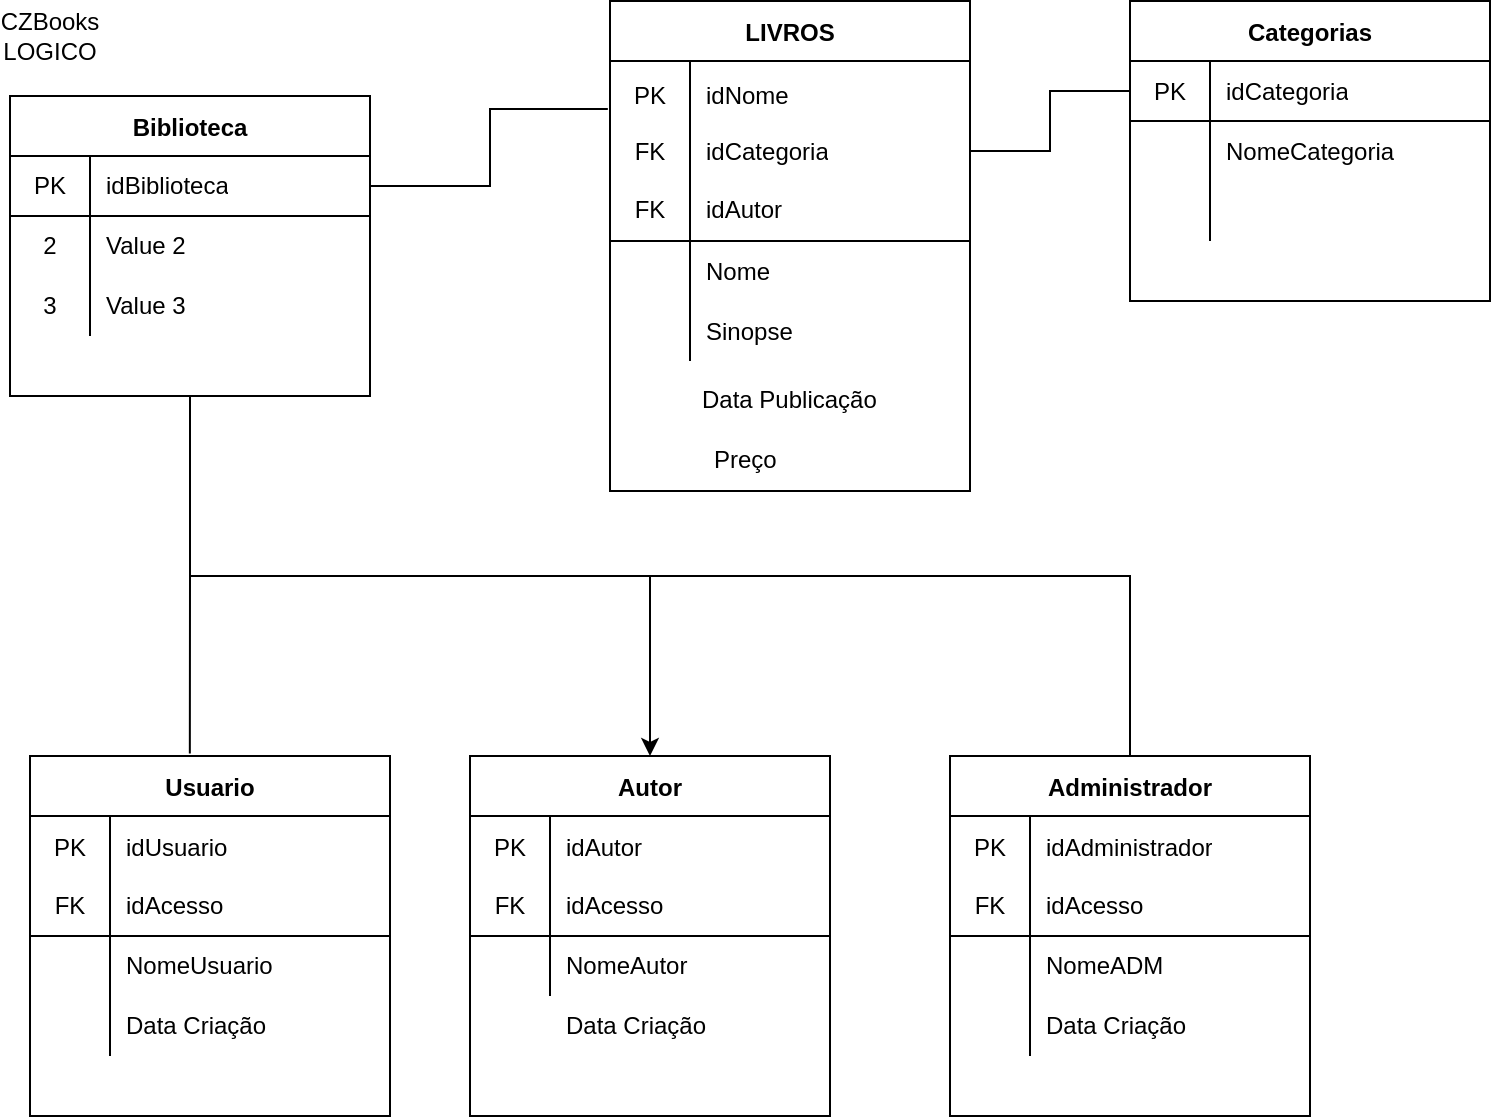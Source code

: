 <mxfile version="14.8.5" type="device"><diagram id="C5RBs43oDa-KdzZeNtuy" name="Page-1"><mxGraphModel dx="1422" dy="705" grid="1" gridSize="10" guides="1" tooltips="1" connect="1" arrows="1" fold="1" page="1" pageScale="1" pageWidth="827" pageHeight="1169" math="0" shadow="0"><root><mxCell id="WIyWlLk6GJQsqaUBKTNV-0"/><mxCell id="WIyWlLk6GJQsqaUBKTNV-1" parent="WIyWlLk6GJQsqaUBKTNV-0"/><mxCell id="mcUM6q9buLzLcAzClkyo-0" value="CZBooks LOGICO" style="text;html=1;strokeColor=none;fillColor=none;align=center;verticalAlign=middle;whiteSpace=wrap;rounded=0;" vertex="1" parent="WIyWlLk6GJQsqaUBKTNV-1"><mxGeometry x="40" y="30" width="40" height="20" as="geometry"/></mxCell><mxCell id="mcUM6q9buLzLcAzClkyo-2" value="LIVROS" style="shape=table;startSize=30;container=1;collapsible=0;childLayout=tableLayout;fixedRows=1;rowLines=0;fontStyle=1;align=center;" vertex="1" parent="WIyWlLk6GJQsqaUBKTNV-1"><mxGeometry x="340" y="22.5" width="180" height="245" as="geometry"/></mxCell><mxCell id="mcUM6q9buLzLcAzClkyo-3" value="" style="shape=partialRectangle;html=1;whiteSpace=wrap;collapsible=0;dropTarget=0;pointerEvents=0;fillColor=none;top=0;left=0;bottom=1;right=0;points=[[0,0.5],[1,0.5]];portConstraint=eastwest;" vertex="1" parent="mcUM6q9buLzLcAzClkyo-2"><mxGeometry y="30" width="180" height="90" as="geometry"/></mxCell><mxCell id="mcUM6q9buLzLcAzClkyo-4" value="PK&lt;br&gt;&lt;br&gt;FK&lt;br&gt;&lt;br&gt;FK" style="shape=partialRectangle;html=1;whiteSpace=wrap;connectable=0;fillColor=none;top=0;left=0;bottom=0;right=0;overflow=hidden;" vertex="1" parent="mcUM6q9buLzLcAzClkyo-3"><mxGeometry width="40" height="90" as="geometry"/></mxCell><mxCell id="mcUM6q9buLzLcAzClkyo-5" value="idNome&lt;br&gt;&lt;br&gt;idCategoria&lt;br&gt;&lt;br&gt;idAutor" style="shape=partialRectangle;html=1;whiteSpace=wrap;connectable=0;fillColor=none;top=0;left=0;bottom=0;right=0;align=left;spacingLeft=6;overflow=hidden;" vertex="1" parent="mcUM6q9buLzLcAzClkyo-3"><mxGeometry x="40" width="140" height="90" as="geometry"/></mxCell><mxCell id="mcUM6q9buLzLcAzClkyo-6" value="" style="shape=partialRectangle;html=1;whiteSpace=wrap;collapsible=0;dropTarget=0;pointerEvents=0;fillColor=none;top=0;left=0;bottom=0;right=0;points=[[0,0.5],[1,0.5]];portConstraint=eastwest;" vertex="1" parent="mcUM6q9buLzLcAzClkyo-2"><mxGeometry y="120" width="180" height="30" as="geometry"/></mxCell><mxCell id="mcUM6q9buLzLcAzClkyo-7" value="" style="shape=partialRectangle;html=1;whiteSpace=wrap;connectable=0;fillColor=none;top=0;left=0;bottom=0;right=0;overflow=hidden;" vertex="1" parent="mcUM6q9buLzLcAzClkyo-6"><mxGeometry width="40" height="30" as="geometry"/></mxCell><mxCell id="mcUM6q9buLzLcAzClkyo-8" value="Nome" style="shape=partialRectangle;html=1;whiteSpace=wrap;connectable=0;fillColor=none;top=0;left=0;bottom=0;right=0;align=left;spacingLeft=6;overflow=hidden;" vertex="1" parent="mcUM6q9buLzLcAzClkyo-6"><mxGeometry x="40" width="140" height="30" as="geometry"/></mxCell><mxCell id="mcUM6q9buLzLcAzClkyo-9" value="" style="shape=partialRectangle;html=1;whiteSpace=wrap;collapsible=0;dropTarget=0;pointerEvents=0;fillColor=none;top=0;left=0;bottom=0;right=0;points=[[0,0.5],[1,0.5]];portConstraint=eastwest;" vertex="1" parent="mcUM6q9buLzLcAzClkyo-2"><mxGeometry y="150" width="180" height="30" as="geometry"/></mxCell><mxCell id="mcUM6q9buLzLcAzClkyo-10" value="" style="shape=partialRectangle;html=1;whiteSpace=wrap;connectable=0;fillColor=none;top=0;left=0;bottom=0;right=0;overflow=hidden;" vertex="1" parent="mcUM6q9buLzLcAzClkyo-9"><mxGeometry width="40" height="30" as="geometry"/></mxCell><mxCell id="mcUM6q9buLzLcAzClkyo-11" value="Sinopse" style="shape=partialRectangle;html=1;whiteSpace=wrap;connectable=0;fillColor=none;top=0;left=0;bottom=0;right=0;align=left;spacingLeft=6;overflow=hidden;" vertex="1" parent="mcUM6q9buLzLcAzClkyo-9"><mxGeometry x="40" width="140" height="30" as="geometry"/></mxCell><mxCell id="mcUM6q9buLzLcAzClkyo-12" value="Categorias" style="shape=table;startSize=30;container=1;collapsible=0;childLayout=tableLayout;fixedRows=1;rowLines=0;fontStyle=1;align=center;" vertex="1" parent="WIyWlLk6GJQsqaUBKTNV-1"><mxGeometry x="600" y="22.5" width="180" height="150" as="geometry"/></mxCell><mxCell id="mcUM6q9buLzLcAzClkyo-13" value="" style="shape=partialRectangle;html=1;whiteSpace=wrap;collapsible=0;dropTarget=0;pointerEvents=0;fillColor=none;top=0;left=0;bottom=1;right=0;points=[[0,0.5],[1,0.5]];portConstraint=eastwest;" vertex="1" parent="mcUM6q9buLzLcAzClkyo-12"><mxGeometry y="30" width="180" height="30" as="geometry"/></mxCell><mxCell id="mcUM6q9buLzLcAzClkyo-14" value="PK" style="shape=partialRectangle;html=1;whiteSpace=wrap;connectable=0;fillColor=none;top=0;left=0;bottom=0;right=0;overflow=hidden;" vertex="1" parent="mcUM6q9buLzLcAzClkyo-13"><mxGeometry width="40" height="30" as="geometry"/></mxCell><mxCell id="mcUM6q9buLzLcAzClkyo-15" value="idCategoria" style="shape=partialRectangle;html=1;whiteSpace=wrap;connectable=0;fillColor=none;top=0;left=0;bottom=0;right=0;align=left;spacingLeft=6;overflow=hidden;" vertex="1" parent="mcUM6q9buLzLcAzClkyo-13"><mxGeometry x="40" width="140" height="30" as="geometry"/></mxCell><mxCell id="mcUM6q9buLzLcAzClkyo-16" value="" style="shape=partialRectangle;html=1;whiteSpace=wrap;collapsible=0;dropTarget=0;pointerEvents=0;fillColor=none;top=0;left=0;bottom=0;right=0;points=[[0,0.5],[1,0.5]];portConstraint=eastwest;" vertex="1" parent="mcUM6q9buLzLcAzClkyo-12"><mxGeometry y="60" width="180" height="30" as="geometry"/></mxCell><mxCell id="mcUM6q9buLzLcAzClkyo-17" value="" style="shape=partialRectangle;html=1;whiteSpace=wrap;connectable=0;fillColor=none;top=0;left=0;bottom=0;right=0;overflow=hidden;" vertex="1" parent="mcUM6q9buLzLcAzClkyo-16"><mxGeometry width="40" height="30" as="geometry"/></mxCell><mxCell id="mcUM6q9buLzLcAzClkyo-18" value="NomeCategoria" style="shape=partialRectangle;html=1;whiteSpace=wrap;connectable=0;fillColor=none;top=0;left=0;bottom=0;right=0;align=left;spacingLeft=6;overflow=hidden;" vertex="1" parent="mcUM6q9buLzLcAzClkyo-16"><mxGeometry x="40" width="140" height="30" as="geometry"/></mxCell><mxCell id="mcUM6q9buLzLcAzClkyo-19" value="" style="shape=partialRectangle;html=1;whiteSpace=wrap;collapsible=0;dropTarget=0;pointerEvents=0;fillColor=none;top=0;left=0;bottom=0;right=0;points=[[0,0.5],[1,0.5]];portConstraint=eastwest;" vertex="1" parent="mcUM6q9buLzLcAzClkyo-12"><mxGeometry y="90" width="180" height="30" as="geometry"/></mxCell><mxCell id="mcUM6q9buLzLcAzClkyo-20" value="" style="shape=partialRectangle;html=1;whiteSpace=wrap;connectable=0;fillColor=none;top=0;left=0;bottom=0;right=0;overflow=hidden;" vertex="1" parent="mcUM6q9buLzLcAzClkyo-19"><mxGeometry width="40" height="30" as="geometry"/></mxCell><mxCell id="mcUM6q9buLzLcAzClkyo-21" value="" style="shape=partialRectangle;html=1;whiteSpace=wrap;connectable=0;fillColor=none;top=0;left=0;bottom=0;right=0;align=left;spacingLeft=6;overflow=hidden;" vertex="1" parent="mcUM6q9buLzLcAzClkyo-19"><mxGeometry x="40" width="140" height="30" as="geometry"/></mxCell><mxCell id="mcUM6q9buLzLcAzClkyo-37" value="&lt;font face=&quot;helvetica&quot;&gt;Data Publicação&lt;/font&gt;" style="text;whiteSpace=wrap;html=1;" vertex="1" parent="WIyWlLk6GJQsqaUBKTNV-1"><mxGeometry x="384" y="207.5" width="105" height="30" as="geometry"/></mxCell><mxCell id="mcUM6q9buLzLcAzClkyo-38" value="&lt;font face=&quot;helvetica&quot;&gt;Preço&lt;/font&gt;" style="text;whiteSpace=wrap;html=1;" vertex="1" parent="WIyWlLk6GJQsqaUBKTNV-1"><mxGeometry x="390" y="237.5" width="105" height="30" as="geometry"/></mxCell><mxCell id="mcUM6q9buLzLcAzClkyo-60" style="edgeStyle=orthogonalEdgeStyle;rounded=0;orthogonalLoop=1;jettySize=auto;html=1;exitX=0.5;exitY=1;exitDx=0;exitDy=0;entryX=0.5;entryY=0;entryDx=0;entryDy=0;" edge="1" parent="WIyWlLk6GJQsqaUBKTNV-1" source="mcUM6q9buLzLcAzClkyo-39" target="mcUM6q9buLzLcAzClkyo-49"><mxGeometry relative="1" as="geometry"/></mxCell><mxCell id="mcUM6q9buLzLcAzClkyo-84" style="edgeStyle=orthogonalEdgeStyle;rounded=0;orthogonalLoop=1;jettySize=auto;html=1;exitX=0.5;exitY=1;exitDx=0;exitDy=0;entryX=0.444;entryY=-0.007;entryDx=0;entryDy=0;entryPerimeter=0;endArrow=none;endFill=0;" edge="1" parent="WIyWlLk6GJQsqaUBKTNV-1" source="mcUM6q9buLzLcAzClkyo-39" target="mcUM6q9buLzLcAzClkyo-64"><mxGeometry relative="1" as="geometry"/></mxCell><mxCell id="mcUM6q9buLzLcAzClkyo-85" style="edgeStyle=orthogonalEdgeStyle;rounded=0;orthogonalLoop=1;jettySize=auto;html=1;exitX=0.5;exitY=1;exitDx=0;exitDy=0;entryX=0.5;entryY=0;entryDx=0;entryDy=0;endArrow=none;endFill=0;" edge="1" parent="WIyWlLk6GJQsqaUBKTNV-1" source="mcUM6q9buLzLcAzClkyo-39" target="mcUM6q9buLzLcAzClkyo-74"><mxGeometry relative="1" as="geometry"/></mxCell><mxCell id="mcUM6q9buLzLcAzClkyo-39" value="Biblioteca" style="shape=table;startSize=30;container=1;collapsible=0;childLayout=tableLayout;fixedRows=1;rowLines=0;fontStyle=1;align=center;" vertex="1" parent="WIyWlLk6GJQsqaUBKTNV-1"><mxGeometry x="40" y="70" width="180" height="150" as="geometry"/></mxCell><mxCell id="mcUM6q9buLzLcAzClkyo-40" value="" style="shape=partialRectangle;html=1;whiteSpace=wrap;collapsible=0;dropTarget=0;pointerEvents=0;fillColor=none;top=0;left=0;bottom=1;right=0;points=[[0,0.5],[1,0.5]];portConstraint=eastwest;" vertex="1" parent="mcUM6q9buLzLcAzClkyo-39"><mxGeometry y="30" width="180" height="30" as="geometry"/></mxCell><mxCell id="mcUM6q9buLzLcAzClkyo-41" value="PK" style="shape=partialRectangle;html=1;whiteSpace=wrap;connectable=0;fillColor=none;top=0;left=0;bottom=0;right=0;overflow=hidden;" vertex="1" parent="mcUM6q9buLzLcAzClkyo-40"><mxGeometry width="40" height="30" as="geometry"/></mxCell><mxCell id="mcUM6q9buLzLcAzClkyo-42" value="idBiblioteca" style="shape=partialRectangle;html=1;whiteSpace=wrap;connectable=0;fillColor=none;top=0;left=0;bottom=0;right=0;align=left;spacingLeft=6;overflow=hidden;" vertex="1" parent="mcUM6q9buLzLcAzClkyo-40"><mxGeometry x="40" width="140" height="30" as="geometry"/></mxCell><mxCell id="mcUM6q9buLzLcAzClkyo-43" value="" style="shape=partialRectangle;html=1;whiteSpace=wrap;collapsible=0;dropTarget=0;pointerEvents=0;fillColor=none;top=0;left=0;bottom=0;right=0;points=[[0,0.5],[1,0.5]];portConstraint=eastwest;" vertex="1" parent="mcUM6q9buLzLcAzClkyo-39"><mxGeometry y="60" width="180" height="30" as="geometry"/></mxCell><mxCell id="mcUM6q9buLzLcAzClkyo-44" value="2" style="shape=partialRectangle;html=1;whiteSpace=wrap;connectable=0;fillColor=none;top=0;left=0;bottom=0;right=0;overflow=hidden;" vertex="1" parent="mcUM6q9buLzLcAzClkyo-43"><mxGeometry width="40" height="30" as="geometry"/></mxCell><mxCell id="mcUM6q9buLzLcAzClkyo-45" value="Value 2" style="shape=partialRectangle;html=1;whiteSpace=wrap;connectable=0;fillColor=none;top=0;left=0;bottom=0;right=0;align=left;spacingLeft=6;overflow=hidden;" vertex="1" parent="mcUM6q9buLzLcAzClkyo-43"><mxGeometry x="40" width="140" height="30" as="geometry"/></mxCell><mxCell id="mcUM6q9buLzLcAzClkyo-46" value="" style="shape=partialRectangle;html=1;whiteSpace=wrap;collapsible=0;dropTarget=0;pointerEvents=0;fillColor=none;top=0;left=0;bottom=0;right=0;points=[[0,0.5],[1,0.5]];portConstraint=eastwest;" vertex="1" parent="mcUM6q9buLzLcAzClkyo-39"><mxGeometry y="90" width="180" height="30" as="geometry"/></mxCell><mxCell id="mcUM6q9buLzLcAzClkyo-47" value="3" style="shape=partialRectangle;html=1;whiteSpace=wrap;connectable=0;fillColor=none;top=0;left=0;bottom=0;right=0;overflow=hidden;" vertex="1" parent="mcUM6q9buLzLcAzClkyo-46"><mxGeometry width="40" height="30" as="geometry"/></mxCell><mxCell id="mcUM6q9buLzLcAzClkyo-48" value="Value 3" style="shape=partialRectangle;html=1;whiteSpace=wrap;connectable=0;fillColor=none;top=0;left=0;bottom=0;right=0;align=left;spacingLeft=6;overflow=hidden;" vertex="1" parent="mcUM6q9buLzLcAzClkyo-46"><mxGeometry x="40" width="140" height="30" as="geometry"/></mxCell><mxCell id="mcUM6q9buLzLcAzClkyo-49" value="Autor" style="shape=table;startSize=30;container=1;collapsible=0;childLayout=tableLayout;fixedRows=1;rowLines=0;fontStyle=1;align=center;" vertex="1" parent="WIyWlLk6GJQsqaUBKTNV-1"><mxGeometry x="270" y="400" width="180" height="180" as="geometry"/></mxCell><mxCell id="mcUM6q9buLzLcAzClkyo-50" value="" style="shape=partialRectangle;html=1;whiteSpace=wrap;collapsible=0;dropTarget=0;pointerEvents=0;fillColor=none;top=0;left=0;bottom=1;right=0;points=[[0,0.5],[1,0.5]];portConstraint=eastwest;" vertex="1" parent="mcUM6q9buLzLcAzClkyo-49"><mxGeometry y="30" width="180" height="60" as="geometry"/></mxCell><mxCell id="mcUM6q9buLzLcAzClkyo-51" value="PK&lt;br&gt;&lt;br&gt;FK" style="shape=partialRectangle;html=1;whiteSpace=wrap;connectable=0;fillColor=none;top=0;left=0;bottom=0;right=0;overflow=hidden;" vertex="1" parent="mcUM6q9buLzLcAzClkyo-50"><mxGeometry width="40" height="60" as="geometry"/></mxCell><mxCell id="mcUM6q9buLzLcAzClkyo-52" value="idAutor&lt;br&gt;&lt;br&gt;idAcesso" style="shape=partialRectangle;html=1;whiteSpace=wrap;connectable=0;fillColor=none;top=0;left=0;bottom=0;right=0;align=left;spacingLeft=6;overflow=hidden;" vertex="1" parent="mcUM6q9buLzLcAzClkyo-50"><mxGeometry x="40" width="140" height="60" as="geometry"/></mxCell><mxCell id="mcUM6q9buLzLcAzClkyo-53" value="" style="shape=partialRectangle;html=1;whiteSpace=wrap;collapsible=0;dropTarget=0;pointerEvents=0;fillColor=none;top=0;left=0;bottom=0;right=0;points=[[0,0.5],[1,0.5]];portConstraint=eastwest;" vertex="1" parent="mcUM6q9buLzLcAzClkyo-49"><mxGeometry y="90" width="180" height="30" as="geometry"/></mxCell><mxCell id="mcUM6q9buLzLcAzClkyo-54" value="" style="shape=partialRectangle;html=1;whiteSpace=wrap;connectable=0;fillColor=none;top=0;left=0;bottom=0;right=0;overflow=hidden;" vertex="1" parent="mcUM6q9buLzLcAzClkyo-53"><mxGeometry width="40" height="30" as="geometry"/></mxCell><mxCell id="mcUM6q9buLzLcAzClkyo-55" value="NomeAutor" style="shape=partialRectangle;html=1;whiteSpace=wrap;connectable=0;fillColor=none;top=0;left=0;bottom=0;right=0;align=left;spacingLeft=6;overflow=hidden;" vertex="1" parent="mcUM6q9buLzLcAzClkyo-53"><mxGeometry x="40" width="140" height="30" as="geometry"/></mxCell><mxCell id="mcUM6q9buLzLcAzClkyo-61" style="edgeStyle=orthogonalEdgeStyle;rounded=0;orthogonalLoop=1;jettySize=auto;html=1;exitX=1;exitY=0.5;exitDx=0;exitDy=0;entryX=0;entryY=0.5;entryDx=0;entryDy=0;endArrow=none;endFill=0;" edge="1" parent="WIyWlLk6GJQsqaUBKTNV-1" source="mcUM6q9buLzLcAzClkyo-3" target="mcUM6q9buLzLcAzClkyo-13"><mxGeometry relative="1" as="geometry"/></mxCell><mxCell id="mcUM6q9buLzLcAzClkyo-63" style="edgeStyle=orthogonalEdgeStyle;rounded=0;orthogonalLoop=1;jettySize=auto;html=1;exitX=1;exitY=0.5;exitDx=0;exitDy=0;entryX=-0.006;entryY=0.267;entryDx=0;entryDy=0;entryPerimeter=0;endArrow=none;endFill=0;" edge="1" parent="WIyWlLk6GJQsqaUBKTNV-1" source="mcUM6q9buLzLcAzClkyo-40" target="mcUM6q9buLzLcAzClkyo-3"><mxGeometry relative="1" as="geometry"/></mxCell><mxCell id="mcUM6q9buLzLcAzClkyo-64" value="Usuario" style="shape=table;startSize=30;container=1;collapsible=0;childLayout=tableLayout;fixedRows=1;rowLines=0;fontStyle=1;align=center;" vertex="1" parent="WIyWlLk6GJQsqaUBKTNV-1"><mxGeometry x="50" y="400" width="180" height="180" as="geometry"/></mxCell><mxCell id="mcUM6q9buLzLcAzClkyo-65" value="" style="shape=partialRectangle;html=1;whiteSpace=wrap;collapsible=0;dropTarget=0;pointerEvents=0;fillColor=none;top=0;left=0;bottom=1;right=0;points=[[0,0.5],[1,0.5]];portConstraint=eastwest;" vertex="1" parent="mcUM6q9buLzLcAzClkyo-64"><mxGeometry y="30" width="180" height="60" as="geometry"/></mxCell><mxCell id="mcUM6q9buLzLcAzClkyo-66" value="PK&lt;br&gt;&lt;br&gt;FK" style="shape=partialRectangle;html=1;whiteSpace=wrap;connectable=0;fillColor=none;top=0;left=0;bottom=0;right=0;overflow=hidden;" vertex="1" parent="mcUM6q9buLzLcAzClkyo-65"><mxGeometry width="40" height="60" as="geometry"/></mxCell><mxCell id="mcUM6q9buLzLcAzClkyo-67" value="idUsuario&lt;br&gt;&lt;br&gt;idAcesso" style="shape=partialRectangle;html=1;whiteSpace=wrap;connectable=0;fillColor=none;top=0;left=0;bottom=0;right=0;align=left;spacingLeft=6;overflow=hidden;" vertex="1" parent="mcUM6q9buLzLcAzClkyo-65"><mxGeometry x="40" width="140" height="60" as="geometry"/></mxCell><mxCell id="mcUM6q9buLzLcAzClkyo-68" value="" style="shape=partialRectangle;html=1;whiteSpace=wrap;collapsible=0;dropTarget=0;pointerEvents=0;fillColor=none;top=0;left=0;bottom=0;right=0;points=[[0,0.5],[1,0.5]];portConstraint=eastwest;" vertex="1" parent="mcUM6q9buLzLcAzClkyo-64"><mxGeometry y="90" width="180" height="30" as="geometry"/></mxCell><mxCell id="mcUM6q9buLzLcAzClkyo-69" value="" style="shape=partialRectangle;html=1;whiteSpace=wrap;connectable=0;fillColor=none;top=0;left=0;bottom=0;right=0;overflow=hidden;" vertex="1" parent="mcUM6q9buLzLcAzClkyo-68"><mxGeometry width="40" height="30" as="geometry"/></mxCell><mxCell id="mcUM6q9buLzLcAzClkyo-70" value="NomeUsuario" style="shape=partialRectangle;html=1;whiteSpace=wrap;connectable=0;fillColor=none;top=0;left=0;bottom=0;right=0;align=left;spacingLeft=6;overflow=hidden;" vertex="1" parent="mcUM6q9buLzLcAzClkyo-68"><mxGeometry x="40" width="140" height="30" as="geometry"/></mxCell><mxCell id="mcUM6q9buLzLcAzClkyo-71" value="" style="shape=partialRectangle;html=1;whiteSpace=wrap;collapsible=0;dropTarget=0;pointerEvents=0;fillColor=none;top=0;left=0;bottom=0;right=0;points=[[0,0.5],[1,0.5]];portConstraint=eastwest;" vertex="1" parent="mcUM6q9buLzLcAzClkyo-64"><mxGeometry y="120" width="180" height="30" as="geometry"/></mxCell><mxCell id="mcUM6q9buLzLcAzClkyo-72" value="" style="shape=partialRectangle;html=1;whiteSpace=wrap;connectable=0;fillColor=none;top=0;left=0;bottom=0;right=0;overflow=hidden;" vertex="1" parent="mcUM6q9buLzLcAzClkyo-71"><mxGeometry width="40" height="30" as="geometry"/></mxCell><mxCell id="mcUM6q9buLzLcAzClkyo-73" value="" style="shape=partialRectangle;html=1;whiteSpace=wrap;connectable=0;fillColor=none;top=0;left=0;bottom=0;right=0;align=left;spacingLeft=6;overflow=hidden;" vertex="1" parent="mcUM6q9buLzLcAzClkyo-71"><mxGeometry x="40" width="140" height="30" as="geometry"/></mxCell><mxCell id="mcUM6q9buLzLcAzClkyo-74" value="Administrador" style="shape=table;startSize=30;container=1;collapsible=0;childLayout=tableLayout;fixedRows=1;rowLines=0;fontStyle=1;align=center;" vertex="1" parent="WIyWlLk6GJQsqaUBKTNV-1"><mxGeometry x="510" y="400" width="180" height="180" as="geometry"/></mxCell><mxCell id="mcUM6q9buLzLcAzClkyo-75" value="" style="shape=partialRectangle;html=1;whiteSpace=wrap;collapsible=0;dropTarget=0;pointerEvents=0;fillColor=none;top=0;left=0;bottom=1;right=0;points=[[0,0.5],[1,0.5]];portConstraint=eastwest;" vertex="1" parent="mcUM6q9buLzLcAzClkyo-74"><mxGeometry y="30" width="180" height="60" as="geometry"/></mxCell><mxCell id="mcUM6q9buLzLcAzClkyo-76" value="PK&lt;br&gt;&lt;br&gt;FK" style="shape=partialRectangle;html=1;whiteSpace=wrap;connectable=0;fillColor=none;top=0;left=0;bottom=0;right=0;overflow=hidden;" vertex="1" parent="mcUM6q9buLzLcAzClkyo-75"><mxGeometry width="40" height="60" as="geometry"/></mxCell><mxCell id="mcUM6q9buLzLcAzClkyo-77" value="idAdministrador&lt;br&gt;&lt;br&gt;idAcesso" style="shape=partialRectangle;html=1;whiteSpace=wrap;connectable=0;fillColor=none;top=0;left=0;bottom=0;right=0;align=left;spacingLeft=6;overflow=hidden;" vertex="1" parent="mcUM6q9buLzLcAzClkyo-75"><mxGeometry x="40" width="140" height="60" as="geometry"/></mxCell><mxCell id="mcUM6q9buLzLcAzClkyo-78" value="" style="shape=partialRectangle;html=1;whiteSpace=wrap;collapsible=0;dropTarget=0;pointerEvents=0;fillColor=none;top=0;left=0;bottom=0;right=0;points=[[0,0.5],[1,0.5]];portConstraint=eastwest;" vertex="1" parent="mcUM6q9buLzLcAzClkyo-74"><mxGeometry y="90" width="180" height="30" as="geometry"/></mxCell><mxCell id="mcUM6q9buLzLcAzClkyo-79" value="" style="shape=partialRectangle;html=1;whiteSpace=wrap;connectable=0;fillColor=none;top=0;left=0;bottom=0;right=0;overflow=hidden;" vertex="1" parent="mcUM6q9buLzLcAzClkyo-78"><mxGeometry width="40" height="30" as="geometry"/></mxCell><mxCell id="mcUM6q9buLzLcAzClkyo-80" value="NomeADM" style="shape=partialRectangle;html=1;whiteSpace=wrap;connectable=0;fillColor=none;top=0;left=0;bottom=0;right=0;align=left;spacingLeft=6;overflow=hidden;" vertex="1" parent="mcUM6q9buLzLcAzClkyo-78"><mxGeometry x="40" width="140" height="30" as="geometry"/></mxCell><mxCell id="mcUM6q9buLzLcAzClkyo-81" value="" style="shape=partialRectangle;html=1;whiteSpace=wrap;collapsible=0;dropTarget=0;pointerEvents=0;fillColor=none;top=0;left=0;bottom=0;right=0;points=[[0,0.5],[1,0.5]];portConstraint=eastwest;" vertex="1" parent="mcUM6q9buLzLcAzClkyo-74"><mxGeometry y="120" width="180" height="30" as="geometry"/></mxCell><mxCell id="mcUM6q9buLzLcAzClkyo-82" value="" style="shape=partialRectangle;html=1;whiteSpace=wrap;connectable=0;fillColor=none;top=0;left=0;bottom=0;right=0;overflow=hidden;" vertex="1" parent="mcUM6q9buLzLcAzClkyo-81"><mxGeometry width="40" height="30" as="geometry"/></mxCell><mxCell id="mcUM6q9buLzLcAzClkyo-83" value="" style="shape=partialRectangle;html=1;whiteSpace=wrap;connectable=0;fillColor=none;top=0;left=0;bottom=0;right=0;align=left;spacingLeft=6;overflow=hidden;" vertex="1" parent="mcUM6q9buLzLcAzClkyo-81"><mxGeometry x="40" width="140" height="30" as="geometry"/></mxCell><mxCell id="mcUM6q9buLzLcAzClkyo-86" value="Data Criação" style="shape=partialRectangle;html=1;whiteSpace=wrap;connectable=0;fillColor=none;top=0;left=0;bottom=0;right=0;align=left;spacingLeft=6;overflow=hidden;" vertex="1" parent="WIyWlLk6GJQsqaUBKTNV-1"><mxGeometry x="90" y="520" width="140" height="30" as="geometry"/></mxCell><mxCell id="mcUM6q9buLzLcAzClkyo-87" value="Data Criação" style="shape=partialRectangle;html=1;whiteSpace=wrap;connectable=0;fillColor=none;top=0;left=0;bottom=0;right=0;align=left;spacingLeft=6;overflow=hidden;" vertex="1" parent="WIyWlLk6GJQsqaUBKTNV-1"><mxGeometry x="310" y="520" width="140" height="30" as="geometry"/></mxCell><mxCell id="mcUM6q9buLzLcAzClkyo-88" value="Data Criação" style="shape=partialRectangle;html=1;whiteSpace=wrap;connectable=0;fillColor=none;top=0;left=0;bottom=0;right=0;align=left;spacingLeft=6;overflow=hidden;" vertex="1" parent="WIyWlLk6GJQsqaUBKTNV-1"><mxGeometry x="550" y="520" width="140" height="30" as="geometry"/></mxCell></root></mxGraphModel></diagram></mxfile>